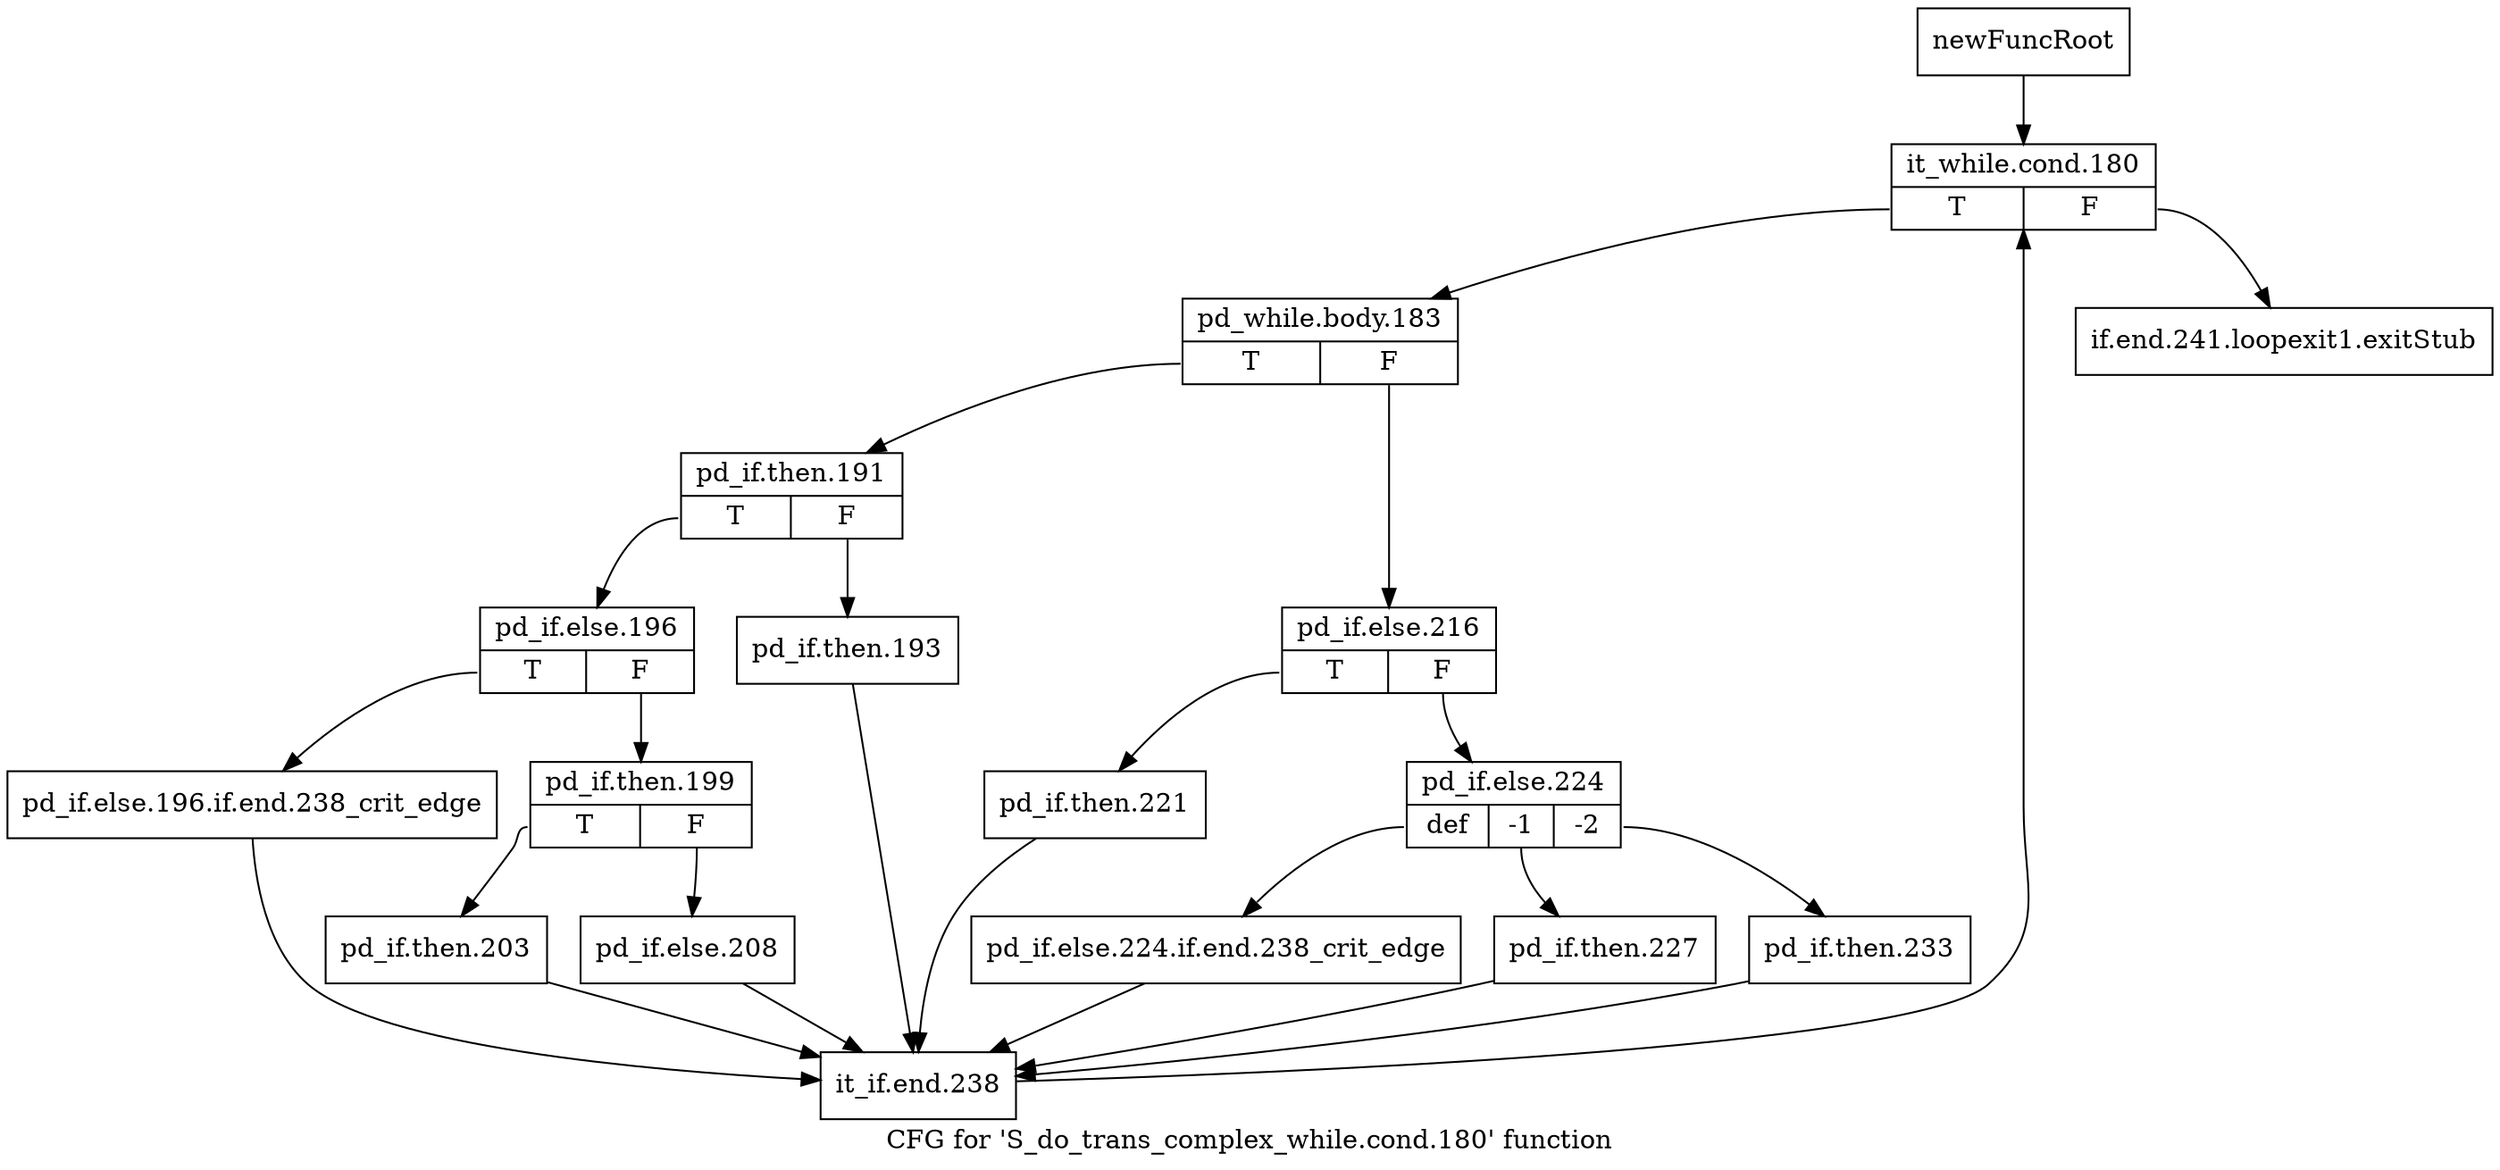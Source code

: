 digraph "CFG for 'S_do_trans_complex_while.cond.180' function" {
	label="CFG for 'S_do_trans_complex_while.cond.180' function";

	Node0x4b33c40 [shape=record,label="{newFuncRoot}"];
	Node0x4b33c40 -> Node0x4b33ce0;
	Node0x4b33c90 [shape=record,label="{if.end.241.loopexit1.exitStub}"];
	Node0x4b33ce0 [shape=record,label="{it_while.cond.180|{<s0>T|<s1>F}}"];
	Node0x4b33ce0:s0 -> Node0x4b33d30;
	Node0x4b33ce0:s1 -> Node0x4b33c90;
	Node0x4b33d30 [shape=record,label="{pd_while.body.183|{<s0>T|<s1>F}}"];
	Node0x4b33d30:s0 -> Node0x4b33f60;
	Node0x4b33d30:s1 -> Node0x4b33d80;
	Node0x4b33d80 [shape=record,label="{pd_if.else.216|{<s0>T|<s1>F}}"];
	Node0x4b33d80:s0 -> Node0x4b33f10;
	Node0x4b33d80:s1 -> Node0x4b33dd0;
	Node0x4b33dd0 [shape=record,label="{pd_if.else.224|{<s0>def|<s1>-1|<s2>-2}}"];
	Node0x4b33dd0:s0 -> Node0x4b33ec0;
	Node0x4b33dd0:s1 -> Node0x4b33e70;
	Node0x4b33dd0:s2 -> Node0x4b33e20;
	Node0x4b33e20 [shape=record,label="{pd_if.then.233}"];
	Node0x4b33e20 -> Node0x4b34190;
	Node0x4b33e70 [shape=record,label="{pd_if.then.227}"];
	Node0x4b33e70 -> Node0x4b34190;
	Node0x4b33ec0 [shape=record,label="{pd_if.else.224.if.end.238_crit_edge}"];
	Node0x4b33ec0 -> Node0x4b34190;
	Node0x4b33f10 [shape=record,label="{pd_if.then.221}"];
	Node0x4b33f10 -> Node0x4b34190;
	Node0x4b33f60 [shape=record,label="{pd_if.then.191|{<s0>T|<s1>F}}"];
	Node0x4b33f60:s0 -> Node0x4b34000;
	Node0x4b33f60:s1 -> Node0x4b33fb0;
	Node0x4b33fb0 [shape=record,label="{pd_if.then.193}"];
	Node0x4b33fb0 -> Node0x4b34190;
	Node0x4b34000 [shape=record,label="{pd_if.else.196|{<s0>T|<s1>F}}"];
	Node0x4b34000:s0 -> Node0x4b34140;
	Node0x4b34000:s1 -> Node0x4b34050;
	Node0x4b34050 [shape=record,label="{pd_if.then.199|{<s0>T|<s1>F}}"];
	Node0x4b34050:s0 -> Node0x4b340f0;
	Node0x4b34050:s1 -> Node0x4b340a0;
	Node0x4b340a0 [shape=record,label="{pd_if.else.208}"];
	Node0x4b340a0 -> Node0x4b34190;
	Node0x4b340f0 [shape=record,label="{pd_if.then.203}"];
	Node0x4b340f0 -> Node0x4b34190;
	Node0x4b34140 [shape=record,label="{pd_if.else.196.if.end.238_crit_edge}"];
	Node0x4b34140 -> Node0x4b34190;
	Node0x4b34190 [shape=record,label="{it_if.end.238}"];
	Node0x4b34190 -> Node0x4b33ce0;
}
